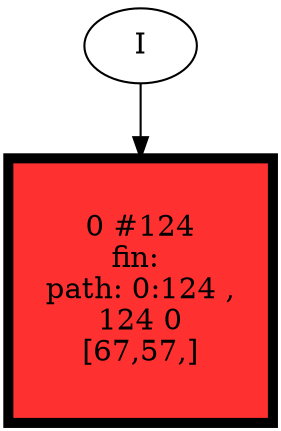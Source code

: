 // produced with flexfringe // 
digraph DFA {
	0 [label="root" shape=box];
		I -> 0;
	0 [ label="0 #124
fin: 
 path: 0:124 , 
124 0
[67,57,]" , style=filled, fillcolor="firebrick1", width=1.76273, height=1.76273, penwidth=4.82831];
}
